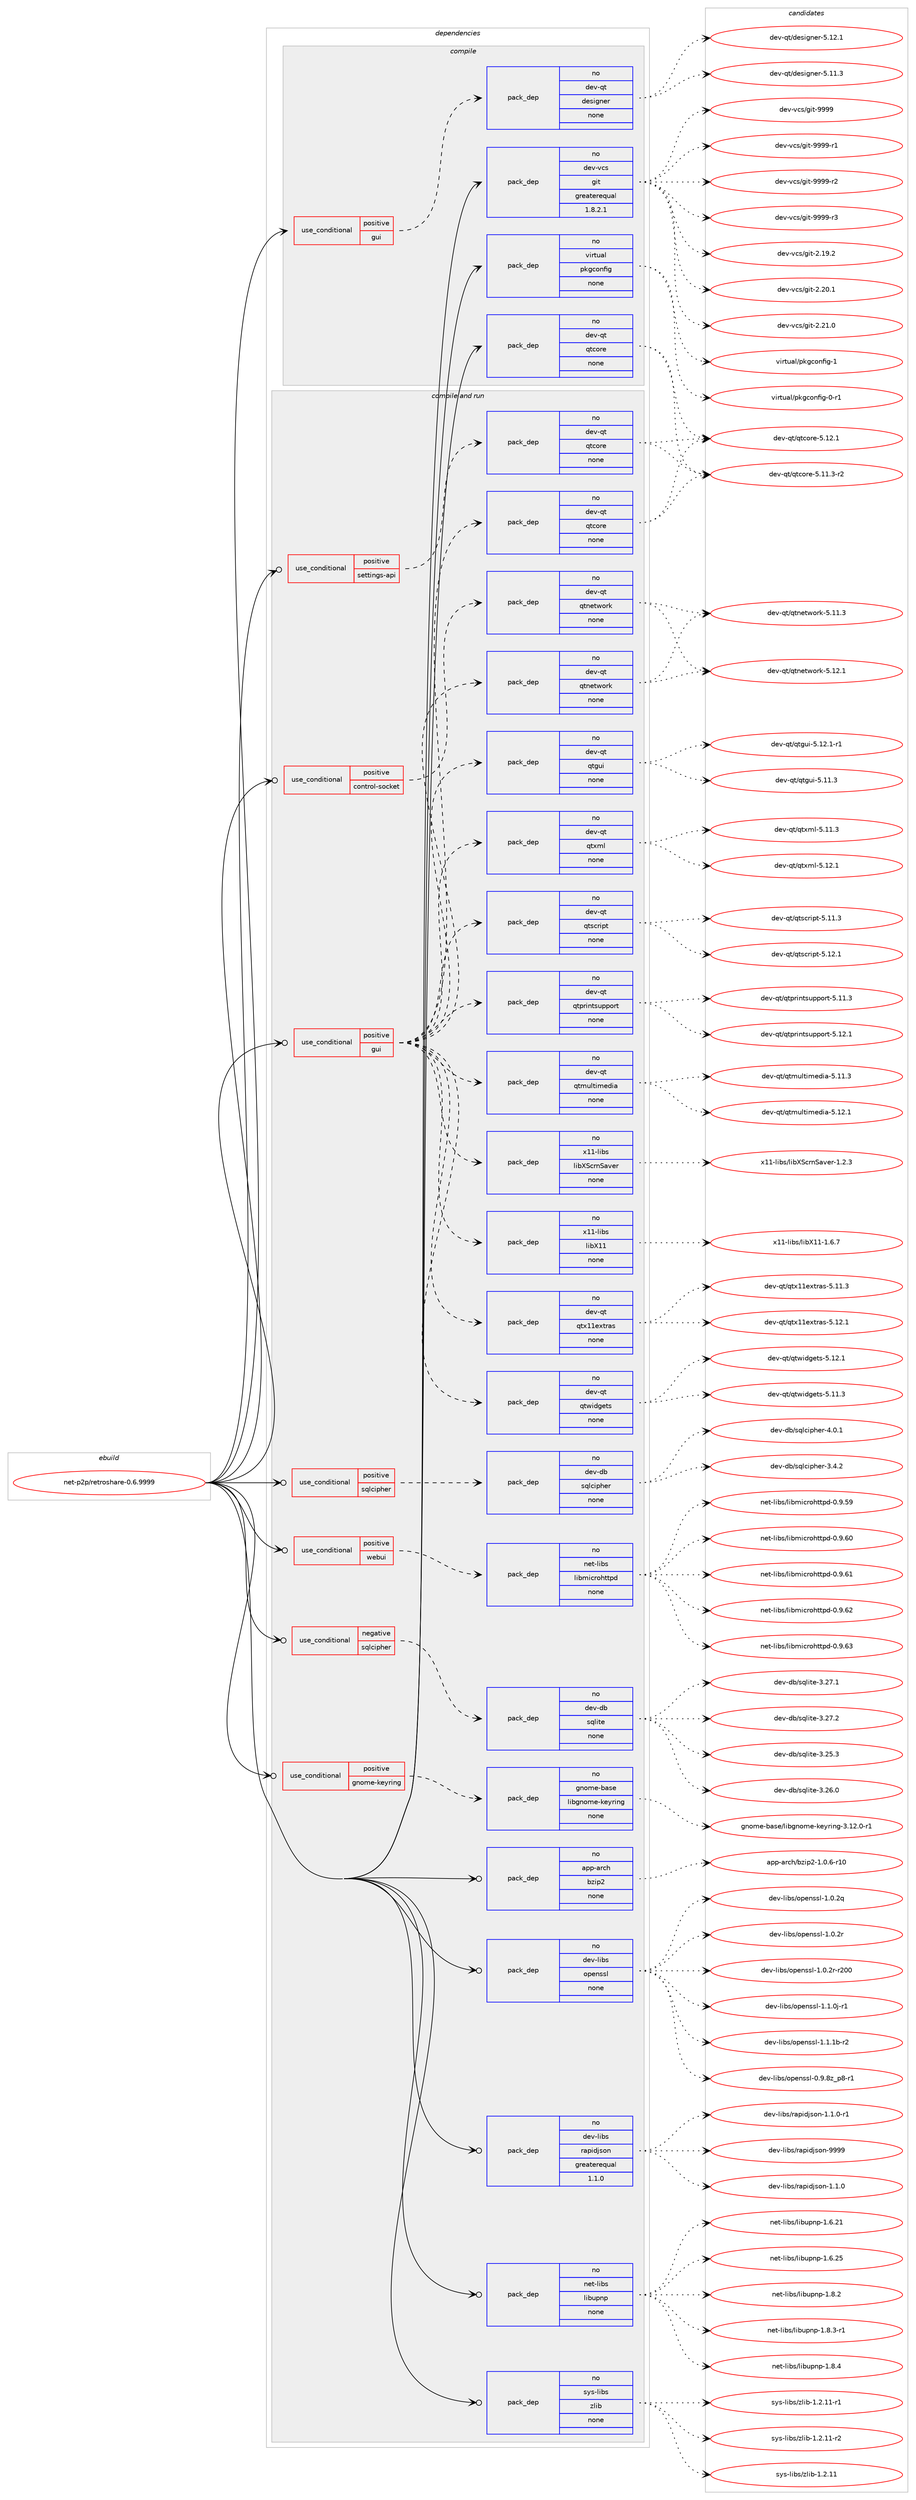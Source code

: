 digraph prolog {

# *************
# Graph options
# *************

newrank=true;
concentrate=true;
compound=true;
graph [rankdir=LR,fontname=Helvetica,fontsize=10,ranksep=1.5];#, ranksep=2.5, nodesep=0.2];
edge  [arrowhead=vee];
node  [fontname=Helvetica,fontsize=10];

# **********
# The ebuild
# **********

subgraph cluster_leftcol {
color=gray;
rank=same;
label=<<i>ebuild</i>>;
id [label="net-p2p/retroshare-0.6.9999", color=red, width=4, href="../net-p2p/retroshare-0.6.9999.svg"];
}

# ****************
# The dependencies
# ****************

subgraph cluster_midcol {
color=gray;
label=<<i>dependencies</i>>;
subgraph cluster_compile {
fillcolor="#eeeeee";
style=filled;
label=<<i>compile</i>>;
subgraph cond450089 {
dependency1676019 [label=<<TABLE BORDER="0" CELLBORDER="1" CELLSPACING="0" CELLPADDING="4"><TR><TD ROWSPAN="3" CELLPADDING="10">use_conditional</TD></TR><TR><TD>positive</TD></TR><TR><TD>gui</TD></TR></TABLE>>, shape=none, color=red];
subgraph pack1198539 {
dependency1676020 [label=<<TABLE BORDER="0" CELLBORDER="1" CELLSPACING="0" CELLPADDING="4" WIDTH="220"><TR><TD ROWSPAN="6" CELLPADDING="30">pack_dep</TD></TR><TR><TD WIDTH="110">no</TD></TR><TR><TD>dev-qt</TD></TR><TR><TD>designer</TD></TR><TR><TD>none</TD></TR><TR><TD></TD></TR></TABLE>>, shape=none, color=blue];
}
dependency1676019:e -> dependency1676020:w [weight=20,style="dashed",arrowhead="vee"];
}
id:e -> dependency1676019:w [weight=20,style="solid",arrowhead="vee"];
subgraph pack1198540 {
dependency1676021 [label=<<TABLE BORDER="0" CELLBORDER="1" CELLSPACING="0" CELLPADDING="4" WIDTH="220"><TR><TD ROWSPAN="6" CELLPADDING="30">pack_dep</TD></TR><TR><TD WIDTH="110">no</TD></TR><TR><TD>dev-qt</TD></TR><TR><TD>qtcore</TD></TR><TR><TD>none</TD></TR><TR><TD></TD></TR></TABLE>>, shape=none, color=blue];
}
id:e -> dependency1676021:w [weight=20,style="solid",arrowhead="vee"];
subgraph pack1198541 {
dependency1676022 [label=<<TABLE BORDER="0" CELLBORDER="1" CELLSPACING="0" CELLPADDING="4" WIDTH="220"><TR><TD ROWSPAN="6" CELLPADDING="30">pack_dep</TD></TR><TR><TD WIDTH="110">no</TD></TR><TR><TD>dev-vcs</TD></TR><TR><TD>git</TD></TR><TR><TD>greaterequal</TD></TR><TR><TD>1.8.2.1</TD></TR></TABLE>>, shape=none, color=blue];
}
id:e -> dependency1676022:w [weight=20,style="solid",arrowhead="vee"];
subgraph pack1198542 {
dependency1676023 [label=<<TABLE BORDER="0" CELLBORDER="1" CELLSPACING="0" CELLPADDING="4" WIDTH="220"><TR><TD ROWSPAN="6" CELLPADDING="30">pack_dep</TD></TR><TR><TD WIDTH="110">no</TD></TR><TR><TD>virtual</TD></TR><TR><TD>pkgconfig</TD></TR><TR><TD>none</TD></TR><TR><TD></TD></TR></TABLE>>, shape=none, color=blue];
}
id:e -> dependency1676023:w [weight=20,style="solid",arrowhead="vee"];
}
subgraph cluster_compileandrun {
fillcolor="#eeeeee";
style=filled;
label=<<i>compile and run</i>>;
subgraph cond450090 {
dependency1676024 [label=<<TABLE BORDER="0" CELLBORDER="1" CELLSPACING="0" CELLPADDING="4"><TR><TD ROWSPAN="3" CELLPADDING="10">use_conditional</TD></TR><TR><TD>negative</TD></TR><TR><TD>sqlcipher</TD></TR></TABLE>>, shape=none, color=red];
subgraph pack1198543 {
dependency1676025 [label=<<TABLE BORDER="0" CELLBORDER="1" CELLSPACING="0" CELLPADDING="4" WIDTH="220"><TR><TD ROWSPAN="6" CELLPADDING="30">pack_dep</TD></TR><TR><TD WIDTH="110">no</TD></TR><TR><TD>dev-db</TD></TR><TR><TD>sqlite</TD></TR><TR><TD>none</TD></TR><TR><TD></TD></TR></TABLE>>, shape=none, color=blue];
}
dependency1676024:e -> dependency1676025:w [weight=20,style="dashed",arrowhead="vee"];
}
id:e -> dependency1676024:w [weight=20,style="solid",arrowhead="odotvee"];
subgraph cond450091 {
dependency1676026 [label=<<TABLE BORDER="0" CELLBORDER="1" CELLSPACING="0" CELLPADDING="4"><TR><TD ROWSPAN="3" CELLPADDING="10">use_conditional</TD></TR><TR><TD>positive</TD></TR><TR><TD>control-socket</TD></TR></TABLE>>, shape=none, color=red];
subgraph pack1198544 {
dependency1676027 [label=<<TABLE BORDER="0" CELLBORDER="1" CELLSPACING="0" CELLPADDING="4" WIDTH="220"><TR><TD ROWSPAN="6" CELLPADDING="30">pack_dep</TD></TR><TR><TD WIDTH="110">no</TD></TR><TR><TD>dev-qt</TD></TR><TR><TD>qtnetwork</TD></TR><TR><TD>none</TD></TR><TR><TD></TD></TR></TABLE>>, shape=none, color=blue];
}
dependency1676026:e -> dependency1676027:w [weight=20,style="dashed",arrowhead="vee"];
}
id:e -> dependency1676026:w [weight=20,style="solid",arrowhead="odotvee"];
subgraph cond450092 {
dependency1676028 [label=<<TABLE BORDER="0" CELLBORDER="1" CELLSPACING="0" CELLPADDING="4"><TR><TD ROWSPAN="3" CELLPADDING="10">use_conditional</TD></TR><TR><TD>positive</TD></TR><TR><TD>gnome-keyring</TD></TR></TABLE>>, shape=none, color=red];
subgraph pack1198545 {
dependency1676029 [label=<<TABLE BORDER="0" CELLBORDER="1" CELLSPACING="0" CELLPADDING="4" WIDTH="220"><TR><TD ROWSPAN="6" CELLPADDING="30">pack_dep</TD></TR><TR><TD WIDTH="110">no</TD></TR><TR><TD>gnome-base</TD></TR><TR><TD>libgnome-keyring</TD></TR><TR><TD>none</TD></TR><TR><TD></TD></TR></TABLE>>, shape=none, color=blue];
}
dependency1676028:e -> dependency1676029:w [weight=20,style="dashed",arrowhead="vee"];
}
id:e -> dependency1676028:w [weight=20,style="solid",arrowhead="odotvee"];
subgraph cond450093 {
dependency1676030 [label=<<TABLE BORDER="0" CELLBORDER="1" CELLSPACING="0" CELLPADDING="4"><TR><TD ROWSPAN="3" CELLPADDING="10">use_conditional</TD></TR><TR><TD>positive</TD></TR><TR><TD>gui</TD></TR></TABLE>>, shape=none, color=red];
subgraph pack1198546 {
dependency1676031 [label=<<TABLE BORDER="0" CELLBORDER="1" CELLSPACING="0" CELLPADDING="4" WIDTH="220"><TR><TD ROWSPAN="6" CELLPADDING="30">pack_dep</TD></TR><TR><TD WIDTH="110">no</TD></TR><TR><TD>dev-qt</TD></TR><TR><TD>qtcore</TD></TR><TR><TD>none</TD></TR><TR><TD></TD></TR></TABLE>>, shape=none, color=blue];
}
dependency1676030:e -> dependency1676031:w [weight=20,style="dashed",arrowhead="vee"];
subgraph pack1198547 {
dependency1676032 [label=<<TABLE BORDER="0" CELLBORDER="1" CELLSPACING="0" CELLPADDING="4" WIDTH="220"><TR><TD ROWSPAN="6" CELLPADDING="30">pack_dep</TD></TR><TR><TD WIDTH="110">no</TD></TR><TR><TD>dev-qt</TD></TR><TR><TD>qtmultimedia</TD></TR><TR><TD>none</TD></TR><TR><TD></TD></TR></TABLE>>, shape=none, color=blue];
}
dependency1676030:e -> dependency1676032:w [weight=20,style="dashed",arrowhead="vee"];
subgraph pack1198548 {
dependency1676033 [label=<<TABLE BORDER="0" CELLBORDER="1" CELLSPACING="0" CELLPADDING="4" WIDTH="220"><TR><TD ROWSPAN="6" CELLPADDING="30">pack_dep</TD></TR><TR><TD WIDTH="110">no</TD></TR><TR><TD>dev-qt</TD></TR><TR><TD>qtnetwork</TD></TR><TR><TD>none</TD></TR><TR><TD></TD></TR></TABLE>>, shape=none, color=blue];
}
dependency1676030:e -> dependency1676033:w [weight=20,style="dashed",arrowhead="vee"];
subgraph pack1198549 {
dependency1676034 [label=<<TABLE BORDER="0" CELLBORDER="1" CELLSPACING="0" CELLPADDING="4" WIDTH="220"><TR><TD ROWSPAN="6" CELLPADDING="30">pack_dep</TD></TR><TR><TD WIDTH="110">no</TD></TR><TR><TD>dev-qt</TD></TR><TR><TD>qtprintsupport</TD></TR><TR><TD>none</TD></TR><TR><TD></TD></TR></TABLE>>, shape=none, color=blue];
}
dependency1676030:e -> dependency1676034:w [weight=20,style="dashed",arrowhead="vee"];
subgraph pack1198550 {
dependency1676035 [label=<<TABLE BORDER="0" CELLBORDER="1" CELLSPACING="0" CELLPADDING="4" WIDTH="220"><TR><TD ROWSPAN="6" CELLPADDING="30">pack_dep</TD></TR><TR><TD WIDTH="110">no</TD></TR><TR><TD>dev-qt</TD></TR><TR><TD>qtscript</TD></TR><TR><TD>none</TD></TR><TR><TD></TD></TR></TABLE>>, shape=none, color=blue];
}
dependency1676030:e -> dependency1676035:w [weight=20,style="dashed",arrowhead="vee"];
subgraph pack1198551 {
dependency1676036 [label=<<TABLE BORDER="0" CELLBORDER="1" CELLSPACING="0" CELLPADDING="4" WIDTH="220"><TR><TD ROWSPAN="6" CELLPADDING="30">pack_dep</TD></TR><TR><TD WIDTH="110">no</TD></TR><TR><TD>dev-qt</TD></TR><TR><TD>qtxml</TD></TR><TR><TD>none</TD></TR><TR><TD></TD></TR></TABLE>>, shape=none, color=blue];
}
dependency1676030:e -> dependency1676036:w [weight=20,style="dashed",arrowhead="vee"];
subgraph pack1198552 {
dependency1676037 [label=<<TABLE BORDER="0" CELLBORDER="1" CELLSPACING="0" CELLPADDING="4" WIDTH="220"><TR><TD ROWSPAN="6" CELLPADDING="30">pack_dep</TD></TR><TR><TD WIDTH="110">no</TD></TR><TR><TD>dev-qt</TD></TR><TR><TD>qtgui</TD></TR><TR><TD>none</TD></TR><TR><TD></TD></TR></TABLE>>, shape=none, color=blue];
}
dependency1676030:e -> dependency1676037:w [weight=20,style="dashed",arrowhead="vee"];
subgraph pack1198553 {
dependency1676038 [label=<<TABLE BORDER="0" CELLBORDER="1" CELLSPACING="0" CELLPADDING="4" WIDTH="220"><TR><TD ROWSPAN="6" CELLPADDING="30">pack_dep</TD></TR><TR><TD WIDTH="110">no</TD></TR><TR><TD>dev-qt</TD></TR><TR><TD>qtwidgets</TD></TR><TR><TD>none</TD></TR><TR><TD></TD></TR></TABLE>>, shape=none, color=blue];
}
dependency1676030:e -> dependency1676038:w [weight=20,style="dashed",arrowhead="vee"];
subgraph pack1198554 {
dependency1676039 [label=<<TABLE BORDER="0" CELLBORDER="1" CELLSPACING="0" CELLPADDING="4" WIDTH="220"><TR><TD ROWSPAN="6" CELLPADDING="30">pack_dep</TD></TR><TR><TD WIDTH="110">no</TD></TR><TR><TD>dev-qt</TD></TR><TR><TD>qtx11extras</TD></TR><TR><TD>none</TD></TR><TR><TD></TD></TR></TABLE>>, shape=none, color=blue];
}
dependency1676030:e -> dependency1676039:w [weight=20,style="dashed",arrowhead="vee"];
subgraph pack1198555 {
dependency1676040 [label=<<TABLE BORDER="0" CELLBORDER="1" CELLSPACING="0" CELLPADDING="4" WIDTH="220"><TR><TD ROWSPAN="6" CELLPADDING="30">pack_dep</TD></TR><TR><TD WIDTH="110">no</TD></TR><TR><TD>x11-libs</TD></TR><TR><TD>libX11</TD></TR><TR><TD>none</TD></TR><TR><TD></TD></TR></TABLE>>, shape=none, color=blue];
}
dependency1676030:e -> dependency1676040:w [weight=20,style="dashed",arrowhead="vee"];
subgraph pack1198556 {
dependency1676041 [label=<<TABLE BORDER="0" CELLBORDER="1" CELLSPACING="0" CELLPADDING="4" WIDTH="220"><TR><TD ROWSPAN="6" CELLPADDING="30">pack_dep</TD></TR><TR><TD WIDTH="110">no</TD></TR><TR><TD>x11-libs</TD></TR><TR><TD>libXScrnSaver</TD></TR><TR><TD>none</TD></TR><TR><TD></TD></TR></TABLE>>, shape=none, color=blue];
}
dependency1676030:e -> dependency1676041:w [weight=20,style="dashed",arrowhead="vee"];
}
id:e -> dependency1676030:w [weight=20,style="solid",arrowhead="odotvee"];
subgraph cond450094 {
dependency1676042 [label=<<TABLE BORDER="0" CELLBORDER="1" CELLSPACING="0" CELLPADDING="4"><TR><TD ROWSPAN="3" CELLPADDING="10">use_conditional</TD></TR><TR><TD>positive</TD></TR><TR><TD>settings-api</TD></TR></TABLE>>, shape=none, color=red];
subgraph pack1198557 {
dependency1676043 [label=<<TABLE BORDER="0" CELLBORDER="1" CELLSPACING="0" CELLPADDING="4" WIDTH="220"><TR><TD ROWSPAN="6" CELLPADDING="30">pack_dep</TD></TR><TR><TD WIDTH="110">no</TD></TR><TR><TD>dev-qt</TD></TR><TR><TD>qtcore</TD></TR><TR><TD>none</TD></TR><TR><TD></TD></TR></TABLE>>, shape=none, color=blue];
}
dependency1676042:e -> dependency1676043:w [weight=20,style="dashed",arrowhead="vee"];
}
id:e -> dependency1676042:w [weight=20,style="solid",arrowhead="odotvee"];
subgraph cond450095 {
dependency1676044 [label=<<TABLE BORDER="0" CELLBORDER="1" CELLSPACING="0" CELLPADDING="4"><TR><TD ROWSPAN="3" CELLPADDING="10">use_conditional</TD></TR><TR><TD>positive</TD></TR><TR><TD>sqlcipher</TD></TR></TABLE>>, shape=none, color=red];
subgraph pack1198558 {
dependency1676045 [label=<<TABLE BORDER="0" CELLBORDER="1" CELLSPACING="0" CELLPADDING="4" WIDTH="220"><TR><TD ROWSPAN="6" CELLPADDING="30">pack_dep</TD></TR><TR><TD WIDTH="110">no</TD></TR><TR><TD>dev-db</TD></TR><TR><TD>sqlcipher</TD></TR><TR><TD>none</TD></TR><TR><TD></TD></TR></TABLE>>, shape=none, color=blue];
}
dependency1676044:e -> dependency1676045:w [weight=20,style="dashed",arrowhead="vee"];
}
id:e -> dependency1676044:w [weight=20,style="solid",arrowhead="odotvee"];
subgraph cond450096 {
dependency1676046 [label=<<TABLE BORDER="0" CELLBORDER="1" CELLSPACING="0" CELLPADDING="4"><TR><TD ROWSPAN="3" CELLPADDING="10">use_conditional</TD></TR><TR><TD>positive</TD></TR><TR><TD>webui</TD></TR></TABLE>>, shape=none, color=red];
subgraph pack1198559 {
dependency1676047 [label=<<TABLE BORDER="0" CELLBORDER="1" CELLSPACING="0" CELLPADDING="4" WIDTH="220"><TR><TD ROWSPAN="6" CELLPADDING="30">pack_dep</TD></TR><TR><TD WIDTH="110">no</TD></TR><TR><TD>net-libs</TD></TR><TR><TD>libmicrohttpd</TD></TR><TR><TD>none</TD></TR><TR><TD></TD></TR></TABLE>>, shape=none, color=blue];
}
dependency1676046:e -> dependency1676047:w [weight=20,style="dashed",arrowhead="vee"];
}
id:e -> dependency1676046:w [weight=20,style="solid",arrowhead="odotvee"];
subgraph pack1198560 {
dependency1676048 [label=<<TABLE BORDER="0" CELLBORDER="1" CELLSPACING="0" CELLPADDING="4" WIDTH="220"><TR><TD ROWSPAN="6" CELLPADDING="30">pack_dep</TD></TR><TR><TD WIDTH="110">no</TD></TR><TR><TD>app-arch</TD></TR><TR><TD>bzip2</TD></TR><TR><TD>none</TD></TR><TR><TD></TD></TR></TABLE>>, shape=none, color=blue];
}
id:e -> dependency1676048:w [weight=20,style="solid",arrowhead="odotvee"];
subgraph pack1198561 {
dependency1676049 [label=<<TABLE BORDER="0" CELLBORDER="1" CELLSPACING="0" CELLPADDING="4" WIDTH="220"><TR><TD ROWSPAN="6" CELLPADDING="30">pack_dep</TD></TR><TR><TD WIDTH="110">no</TD></TR><TR><TD>dev-libs</TD></TR><TR><TD>openssl</TD></TR><TR><TD>none</TD></TR><TR><TD></TD></TR></TABLE>>, shape=none, color=blue];
}
id:e -> dependency1676049:w [weight=20,style="solid",arrowhead="odotvee"];
subgraph pack1198562 {
dependency1676050 [label=<<TABLE BORDER="0" CELLBORDER="1" CELLSPACING="0" CELLPADDING="4" WIDTH="220"><TR><TD ROWSPAN="6" CELLPADDING="30">pack_dep</TD></TR><TR><TD WIDTH="110">no</TD></TR><TR><TD>dev-libs</TD></TR><TR><TD>rapidjson</TD></TR><TR><TD>greaterequal</TD></TR><TR><TD>1.1.0</TD></TR></TABLE>>, shape=none, color=blue];
}
id:e -> dependency1676050:w [weight=20,style="solid",arrowhead="odotvee"];
subgraph pack1198563 {
dependency1676051 [label=<<TABLE BORDER="0" CELLBORDER="1" CELLSPACING="0" CELLPADDING="4" WIDTH="220"><TR><TD ROWSPAN="6" CELLPADDING="30">pack_dep</TD></TR><TR><TD WIDTH="110">no</TD></TR><TR><TD>net-libs</TD></TR><TR><TD>libupnp</TD></TR><TR><TD>none</TD></TR><TR><TD></TD></TR></TABLE>>, shape=none, color=blue];
}
id:e -> dependency1676051:w [weight=20,style="solid",arrowhead="odotvee"];
subgraph pack1198564 {
dependency1676052 [label=<<TABLE BORDER="0" CELLBORDER="1" CELLSPACING="0" CELLPADDING="4" WIDTH="220"><TR><TD ROWSPAN="6" CELLPADDING="30">pack_dep</TD></TR><TR><TD WIDTH="110">no</TD></TR><TR><TD>sys-libs</TD></TR><TR><TD>zlib</TD></TR><TR><TD>none</TD></TR><TR><TD></TD></TR></TABLE>>, shape=none, color=blue];
}
id:e -> dependency1676052:w [weight=20,style="solid",arrowhead="odotvee"];
}
subgraph cluster_run {
fillcolor="#eeeeee";
style=filled;
label=<<i>run</i>>;
}
}

# **************
# The candidates
# **************

subgraph cluster_choices {
rank=same;
color=gray;
label=<<i>candidates</i>>;

subgraph choice1198539 {
color=black;
nodesep=1;
choice100101118451131164710010111510510311010111445534649494651 [label="dev-qt/designer-5.11.3", color=red, width=4,href="../dev-qt/designer-5.11.3.svg"];
choice100101118451131164710010111510510311010111445534649504649 [label="dev-qt/designer-5.12.1", color=red, width=4,href="../dev-qt/designer-5.12.1.svg"];
dependency1676020:e -> choice100101118451131164710010111510510311010111445534649494651:w [style=dotted,weight="100"];
dependency1676020:e -> choice100101118451131164710010111510510311010111445534649504649:w [style=dotted,weight="100"];
}
subgraph choice1198540 {
color=black;
nodesep=1;
choice100101118451131164711311699111114101455346494946514511450 [label="dev-qt/qtcore-5.11.3-r2", color=red, width=4,href="../dev-qt/qtcore-5.11.3-r2.svg"];
choice10010111845113116471131169911111410145534649504649 [label="dev-qt/qtcore-5.12.1", color=red, width=4,href="../dev-qt/qtcore-5.12.1.svg"];
dependency1676021:e -> choice100101118451131164711311699111114101455346494946514511450:w [style=dotted,weight="100"];
dependency1676021:e -> choice10010111845113116471131169911111410145534649504649:w [style=dotted,weight="100"];
}
subgraph choice1198541 {
color=black;
nodesep=1;
choice10010111845118991154710310511645504649574650 [label="dev-vcs/git-2.19.2", color=red, width=4,href="../dev-vcs/git-2.19.2.svg"];
choice10010111845118991154710310511645504650484649 [label="dev-vcs/git-2.20.1", color=red, width=4,href="../dev-vcs/git-2.20.1.svg"];
choice10010111845118991154710310511645504650494648 [label="dev-vcs/git-2.21.0", color=red, width=4,href="../dev-vcs/git-2.21.0.svg"];
choice1001011184511899115471031051164557575757 [label="dev-vcs/git-9999", color=red, width=4,href="../dev-vcs/git-9999.svg"];
choice10010111845118991154710310511645575757574511449 [label="dev-vcs/git-9999-r1", color=red, width=4,href="../dev-vcs/git-9999-r1.svg"];
choice10010111845118991154710310511645575757574511450 [label="dev-vcs/git-9999-r2", color=red, width=4,href="../dev-vcs/git-9999-r2.svg"];
choice10010111845118991154710310511645575757574511451 [label="dev-vcs/git-9999-r3", color=red, width=4,href="../dev-vcs/git-9999-r3.svg"];
dependency1676022:e -> choice10010111845118991154710310511645504649574650:w [style=dotted,weight="100"];
dependency1676022:e -> choice10010111845118991154710310511645504650484649:w [style=dotted,weight="100"];
dependency1676022:e -> choice10010111845118991154710310511645504650494648:w [style=dotted,weight="100"];
dependency1676022:e -> choice1001011184511899115471031051164557575757:w [style=dotted,weight="100"];
dependency1676022:e -> choice10010111845118991154710310511645575757574511449:w [style=dotted,weight="100"];
dependency1676022:e -> choice10010111845118991154710310511645575757574511450:w [style=dotted,weight="100"];
dependency1676022:e -> choice10010111845118991154710310511645575757574511451:w [style=dotted,weight="100"];
}
subgraph choice1198542 {
color=black;
nodesep=1;
choice11810511411611797108471121071039911111010210510345484511449 [label="virtual/pkgconfig-0-r1", color=red, width=4,href="../virtual/pkgconfig-0-r1.svg"];
choice1181051141161179710847112107103991111101021051034549 [label="virtual/pkgconfig-1", color=red, width=4,href="../virtual/pkgconfig-1.svg"];
dependency1676023:e -> choice11810511411611797108471121071039911111010210510345484511449:w [style=dotted,weight="100"];
dependency1676023:e -> choice1181051141161179710847112107103991111101021051034549:w [style=dotted,weight="100"];
}
subgraph choice1198543 {
color=black;
nodesep=1;
choice10010111845100984711511310810511610145514650534651 [label="dev-db/sqlite-3.25.3", color=red, width=4,href="../dev-db/sqlite-3.25.3.svg"];
choice10010111845100984711511310810511610145514650544648 [label="dev-db/sqlite-3.26.0", color=red, width=4,href="../dev-db/sqlite-3.26.0.svg"];
choice10010111845100984711511310810511610145514650554649 [label="dev-db/sqlite-3.27.1", color=red, width=4,href="../dev-db/sqlite-3.27.1.svg"];
choice10010111845100984711511310810511610145514650554650 [label="dev-db/sqlite-3.27.2", color=red, width=4,href="../dev-db/sqlite-3.27.2.svg"];
dependency1676025:e -> choice10010111845100984711511310810511610145514650534651:w [style=dotted,weight="100"];
dependency1676025:e -> choice10010111845100984711511310810511610145514650544648:w [style=dotted,weight="100"];
dependency1676025:e -> choice10010111845100984711511310810511610145514650554649:w [style=dotted,weight="100"];
dependency1676025:e -> choice10010111845100984711511310810511610145514650554650:w [style=dotted,weight="100"];
}
subgraph choice1198544 {
color=black;
nodesep=1;
choice100101118451131164711311611010111611911111410745534649494651 [label="dev-qt/qtnetwork-5.11.3", color=red, width=4,href="../dev-qt/qtnetwork-5.11.3.svg"];
choice100101118451131164711311611010111611911111410745534649504649 [label="dev-qt/qtnetwork-5.12.1", color=red, width=4,href="../dev-qt/qtnetwork-5.12.1.svg"];
dependency1676027:e -> choice100101118451131164711311611010111611911111410745534649494651:w [style=dotted,weight="100"];
dependency1676027:e -> choice100101118451131164711311611010111611911111410745534649504649:w [style=dotted,weight="100"];
}
subgraph choice1198545 {
color=black;
nodesep=1;
choice103110111109101459897115101471081059810311011110910145107101121114105110103455146495046484511449 [label="gnome-base/libgnome-keyring-3.12.0-r1", color=red, width=4,href="../gnome-base/libgnome-keyring-3.12.0-r1.svg"];
dependency1676029:e -> choice103110111109101459897115101471081059810311011110910145107101121114105110103455146495046484511449:w [style=dotted,weight="100"];
}
subgraph choice1198546 {
color=black;
nodesep=1;
choice100101118451131164711311699111114101455346494946514511450 [label="dev-qt/qtcore-5.11.3-r2", color=red, width=4,href="../dev-qt/qtcore-5.11.3-r2.svg"];
choice10010111845113116471131169911111410145534649504649 [label="dev-qt/qtcore-5.12.1", color=red, width=4,href="../dev-qt/qtcore-5.12.1.svg"];
dependency1676031:e -> choice100101118451131164711311699111114101455346494946514511450:w [style=dotted,weight="100"];
dependency1676031:e -> choice10010111845113116471131169911111410145534649504649:w [style=dotted,weight="100"];
}
subgraph choice1198547 {
color=black;
nodesep=1;
choice10010111845113116471131161091171081161051091011001059745534649494651 [label="dev-qt/qtmultimedia-5.11.3", color=red, width=4,href="../dev-qt/qtmultimedia-5.11.3.svg"];
choice10010111845113116471131161091171081161051091011001059745534649504649 [label="dev-qt/qtmultimedia-5.12.1", color=red, width=4,href="../dev-qt/qtmultimedia-5.12.1.svg"];
dependency1676032:e -> choice10010111845113116471131161091171081161051091011001059745534649494651:w [style=dotted,weight="100"];
dependency1676032:e -> choice10010111845113116471131161091171081161051091011001059745534649504649:w [style=dotted,weight="100"];
}
subgraph choice1198548 {
color=black;
nodesep=1;
choice100101118451131164711311611010111611911111410745534649494651 [label="dev-qt/qtnetwork-5.11.3", color=red, width=4,href="../dev-qt/qtnetwork-5.11.3.svg"];
choice100101118451131164711311611010111611911111410745534649504649 [label="dev-qt/qtnetwork-5.12.1", color=red, width=4,href="../dev-qt/qtnetwork-5.12.1.svg"];
dependency1676033:e -> choice100101118451131164711311611010111611911111410745534649494651:w [style=dotted,weight="100"];
dependency1676033:e -> choice100101118451131164711311611010111611911111410745534649504649:w [style=dotted,weight="100"];
}
subgraph choice1198549 {
color=black;
nodesep=1;
choice100101118451131164711311611211410511011611511711211211111411645534649494651 [label="dev-qt/qtprintsupport-5.11.3", color=red, width=4,href="../dev-qt/qtprintsupport-5.11.3.svg"];
choice100101118451131164711311611211410511011611511711211211111411645534649504649 [label="dev-qt/qtprintsupport-5.12.1", color=red, width=4,href="../dev-qt/qtprintsupport-5.12.1.svg"];
dependency1676034:e -> choice100101118451131164711311611211410511011611511711211211111411645534649494651:w [style=dotted,weight="100"];
dependency1676034:e -> choice100101118451131164711311611211410511011611511711211211111411645534649504649:w [style=dotted,weight="100"];
}
subgraph choice1198550 {
color=black;
nodesep=1;
choice10010111845113116471131161159911410511211645534649494651 [label="dev-qt/qtscript-5.11.3", color=red, width=4,href="../dev-qt/qtscript-5.11.3.svg"];
choice10010111845113116471131161159911410511211645534649504649 [label="dev-qt/qtscript-5.12.1", color=red, width=4,href="../dev-qt/qtscript-5.12.1.svg"];
dependency1676035:e -> choice10010111845113116471131161159911410511211645534649494651:w [style=dotted,weight="100"];
dependency1676035:e -> choice10010111845113116471131161159911410511211645534649504649:w [style=dotted,weight="100"];
}
subgraph choice1198551 {
color=black;
nodesep=1;
choice100101118451131164711311612010910845534649494651 [label="dev-qt/qtxml-5.11.3", color=red, width=4,href="../dev-qt/qtxml-5.11.3.svg"];
choice100101118451131164711311612010910845534649504649 [label="dev-qt/qtxml-5.12.1", color=red, width=4,href="../dev-qt/qtxml-5.12.1.svg"];
dependency1676036:e -> choice100101118451131164711311612010910845534649494651:w [style=dotted,weight="100"];
dependency1676036:e -> choice100101118451131164711311612010910845534649504649:w [style=dotted,weight="100"];
}
subgraph choice1198552 {
color=black;
nodesep=1;
choice100101118451131164711311610311710545534649494651 [label="dev-qt/qtgui-5.11.3", color=red, width=4,href="../dev-qt/qtgui-5.11.3.svg"];
choice1001011184511311647113116103117105455346495046494511449 [label="dev-qt/qtgui-5.12.1-r1", color=red, width=4,href="../dev-qt/qtgui-5.12.1-r1.svg"];
dependency1676037:e -> choice100101118451131164711311610311710545534649494651:w [style=dotted,weight="100"];
dependency1676037:e -> choice1001011184511311647113116103117105455346495046494511449:w [style=dotted,weight="100"];
}
subgraph choice1198553 {
color=black;
nodesep=1;
choice100101118451131164711311611910510010310111611545534649494651 [label="dev-qt/qtwidgets-5.11.3", color=red, width=4,href="../dev-qt/qtwidgets-5.11.3.svg"];
choice100101118451131164711311611910510010310111611545534649504649 [label="dev-qt/qtwidgets-5.12.1", color=red, width=4,href="../dev-qt/qtwidgets-5.12.1.svg"];
dependency1676038:e -> choice100101118451131164711311611910510010310111611545534649494651:w [style=dotted,weight="100"];
dependency1676038:e -> choice100101118451131164711311611910510010310111611545534649504649:w [style=dotted,weight="100"];
}
subgraph choice1198554 {
color=black;
nodesep=1;
choice100101118451131164711311612049491011201161149711545534649494651 [label="dev-qt/qtx11extras-5.11.3", color=red, width=4,href="../dev-qt/qtx11extras-5.11.3.svg"];
choice100101118451131164711311612049491011201161149711545534649504649 [label="dev-qt/qtx11extras-5.12.1", color=red, width=4,href="../dev-qt/qtx11extras-5.12.1.svg"];
dependency1676039:e -> choice100101118451131164711311612049491011201161149711545534649494651:w [style=dotted,weight="100"];
dependency1676039:e -> choice100101118451131164711311612049491011201161149711545534649504649:w [style=dotted,weight="100"];
}
subgraph choice1198555 {
color=black;
nodesep=1;
choice120494945108105981154710810598884949454946544655 [label="x11-libs/libX11-1.6.7", color=red, width=4,href="../x11-libs/libX11-1.6.7.svg"];
dependency1676040:e -> choice120494945108105981154710810598884949454946544655:w [style=dotted,weight="100"];
}
subgraph choice1198556 {
color=black;
nodesep=1;
choice1204949451081059811547108105988883991141108397118101114454946504651 [label="x11-libs/libXScrnSaver-1.2.3", color=red, width=4,href="../x11-libs/libXScrnSaver-1.2.3.svg"];
dependency1676041:e -> choice1204949451081059811547108105988883991141108397118101114454946504651:w [style=dotted,weight="100"];
}
subgraph choice1198557 {
color=black;
nodesep=1;
choice100101118451131164711311699111114101455346494946514511450 [label="dev-qt/qtcore-5.11.3-r2", color=red, width=4,href="../dev-qt/qtcore-5.11.3-r2.svg"];
choice10010111845113116471131169911111410145534649504649 [label="dev-qt/qtcore-5.12.1", color=red, width=4,href="../dev-qt/qtcore-5.12.1.svg"];
dependency1676043:e -> choice100101118451131164711311699111114101455346494946514511450:w [style=dotted,weight="100"];
dependency1676043:e -> choice10010111845113116471131169911111410145534649504649:w [style=dotted,weight="100"];
}
subgraph choice1198558 {
color=black;
nodesep=1;
choice10010111845100984711511310899105112104101114455146524650 [label="dev-db/sqlcipher-3.4.2", color=red, width=4,href="../dev-db/sqlcipher-3.4.2.svg"];
choice10010111845100984711511310899105112104101114455246484649 [label="dev-db/sqlcipher-4.0.1", color=red, width=4,href="../dev-db/sqlcipher-4.0.1.svg"];
dependency1676045:e -> choice10010111845100984711511310899105112104101114455146524650:w [style=dotted,weight="100"];
dependency1676045:e -> choice10010111845100984711511310899105112104101114455246484649:w [style=dotted,weight="100"];
}
subgraph choice1198559 {
color=black;
nodesep=1;
choice110101116451081059811547108105981091059911411110411611611210045484657465357 [label="net-libs/libmicrohttpd-0.9.59", color=red, width=4,href="../net-libs/libmicrohttpd-0.9.59.svg"];
choice110101116451081059811547108105981091059911411110411611611210045484657465448 [label="net-libs/libmicrohttpd-0.9.60", color=red, width=4,href="../net-libs/libmicrohttpd-0.9.60.svg"];
choice110101116451081059811547108105981091059911411110411611611210045484657465449 [label="net-libs/libmicrohttpd-0.9.61", color=red, width=4,href="../net-libs/libmicrohttpd-0.9.61.svg"];
choice110101116451081059811547108105981091059911411110411611611210045484657465450 [label="net-libs/libmicrohttpd-0.9.62", color=red, width=4,href="../net-libs/libmicrohttpd-0.9.62.svg"];
choice110101116451081059811547108105981091059911411110411611611210045484657465451 [label="net-libs/libmicrohttpd-0.9.63", color=red, width=4,href="../net-libs/libmicrohttpd-0.9.63.svg"];
dependency1676047:e -> choice110101116451081059811547108105981091059911411110411611611210045484657465357:w [style=dotted,weight="100"];
dependency1676047:e -> choice110101116451081059811547108105981091059911411110411611611210045484657465448:w [style=dotted,weight="100"];
dependency1676047:e -> choice110101116451081059811547108105981091059911411110411611611210045484657465449:w [style=dotted,weight="100"];
dependency1676047:e -> choice110101116451081059811547108105981091059911411110411611611210045484657465450:w [style=dotted,weight="100"];
dependency1676047:e -> choice110101116451081059811547108105981091059911411110411611611210045484657465451:w [style=dotted,weight="100"];
}
subgraph choice1198560 {
color=black;
nodesep=1;
choice97112112459711499104479812210511250454946484654451144948 [label="app-arch/bzip2-1.0.6-r10", color=red, width=4,href="../app-arch/bzip2-1.0.6-r10.svg"];
dependency1676048:e -> choice97112112459711499104479812210511250454946484654451144948:w [style=dotted,weight="100"];
}
subgraph choice1198561 {
color=black;
nodesep=1;
choice10010111845108105981154711111210111011511510845484657465612295112564511449 [label="dev-libs/openssl-0.9.8z_p8-r1", color=red, width=4,href="../dev-libs/openssl-0.9.8z_p8-r1.svg"];
choice100101118451081059811547111112101110115115108454946484650113 [label="dev-libs/openssl-1.0.2q", color=red, width=4,href="../dev-libs/openssl-1.0.2q.svg"];
choice100101118451081059811547111112101110115115108454946484650114 [label="dev-libs/openssl-1.0.2r", color=red, width=4,href="../dev-libs/openssl-1.0.2r.svg"];
choice10010111845108105981154711111210111011511510845494648465011445114504848 [label="dev-libs/openssl-1.0.2r-r200", color=red, width=4,href="../dev-libs/openssl-1.0.2r-r200.svg"];
choice1001011184510810598115471111121011101151151084549464946481064511449 [label="dev-libs/openssl-1.1.0j-r1", color=red, width=4,href="../dev-libs/openssl-1.1.0j-r1.svg"];
choice100101118451081059811547111112101110115115108454946494649984511450 [label="dev-libs/openssl-1.1.1b-r2", color=red, width=4,href="../dev-libs/openssl-1.1.1b-r2.svg"];
dependency1676049:e -> choice10010111845108105981154711111210111011511510845484657465612295112564511449:w [style=dotted,weight="100"];
dependency1676049:e -> choice100101118451081059811547111112101110115115108454946484650113:w [style=dotted,weight="100"];
dependency1676049:e -> choice100101118451081059811547111112101110115115108454946484650114:w [style=dotted,weight="100"];
dependency1676049:e -> choice10010111845108105981154711111210111011511510845494648465011445114504848:w [style=dotted,weight="100"];
dependency1676049:e -> choice1001011184510810598115471111121011101151151084549464946481064511449:w [style=dotted,weight="100"];
dependency1676049:e -> choice100101118451081059811547111112101110115115108454946494649984511450:w [style=dotted,weight="100"];
}
subgraph choice1198562 {
color=black;
nodesep=1;
choice10010111845108105981154711497112105100106115111110454946494648 [label="dev-libs/rapidjson-1.1.0", color=red, width=4,href="../dev-libs/rapidjson-1.1.0.svg"];
choice100101118451081059811547114971121051001061151111104549464946484511449 [label="dev-libs/rapidjson-1.1.0-r1", color=red, width=4,href="../dev-libs/rapidjson-1.1.0-r1.svg"];
choice100101118451081059811547114971121051001061151111104557575757 [label="dev-libs/rapidjson-9999", color=red, width=4,href="../dev-libs/rapidjson-9999.svg"];
dependency1676050:e -> choice10010111845108105981154711497112105100106115111110454946494648:w [style=dotted,weight="100"];
dependency1676050:e -> choice100101118451081059811547114971121051001061151111104549464946484511449:w [style=dotted,weight="100"];
dependency1676050:e -> choice100101118451081059811547114971121051001061151111104557575757:w [style=dotted,weight="100"];
}
subgraph choice1198563 {
color=black;
nodesep=1;
choice1101011164510810598115471081059811711211011245494654465049 [label="net-libs/libupnp-1.6.21", color=red, width=4,href="../net-libs/libupnp-1.6.21.svg"];
choice1101011164510810598115471081059811711211011245494654465053 [label="net-libs/libupnp-1.6.25", color=red, width=4,href="../net-libs/libupnp-1.6.25.svg"];
choice11010111645108105981154710810598117112110112454946564650 [label="net-libs/libupnp-1.8.2", color=red, width=4,href="../net-libs/libupnp-1.8.2.svg"];
choice110101116451081059811547108105981171121101124549465646514511449 [label="net-libs/libupnp-1.8.3-r1", color=red, width=4,href="../net-libs/libupnp-1.8.3-r1.svg"];
choice11010111645108105981154710810598117112110112454946564652 [label="net-libs/libupnp-1.8.4", color=red, width=4,href="../net-libs/libupnp-1.8.4.svg"];
dependency1676051:e -> choice1101011164510810598115471081059811711211011245494654465049:w [style=dotted,weight="100"];
dependency1676051:e -> choice1101011164510810598115471081059811711211011245494654465053:w [style=dotted,weight="100"];
dependency1676051:e -> choice11010111645108105981154710810598117112110112454946564650:w [style=dotted,weight="100"];
dependency1676051:e -> choice110101116451081059811547108105981171121101124549465646514511449:w [style=dotted,weight="100"];
dependency1676051:e -> choice11010111645108105981154710810598117112110112454946564652:w [style=dotted,weight="100"];
}
subgraph choice1198564 {
color=black;
nodesep=1;
choice1151211154510810598115471221081059845494650464949 [label="sys-libs/zlib-1.2.11", color=red, width=4,href="../sys-libs/zlib-1.2.11.svg"];
choice11512111545108105981154712210810598454946504649494511449 [label="sys-libs/zlib-1.2.11-r1", color=red, width=4,href="../sys-libs/zlib-1.2.11-r1.svg"];
choice11512111545108105981154712210810598454946504649494511450 [label="sys-libs/zlib-1.2.11-r2", color=red, width=4,href="../sys-libs/zlib-1.2.11-r2.svg"];
dependency1676052:e -> choice1151211154510810598115471221081059845494650464949:w [style=dotted,weight="100"];
dependency1676052:e -> choice11512111545108105981154712210810598454946504649494511449:w [style=dotted,weight="100"];
dependency1676052:e -> choice11512111545108105981154712210810598454946504649494511450:w [style=dotted,weight="100"];
}
}

}
